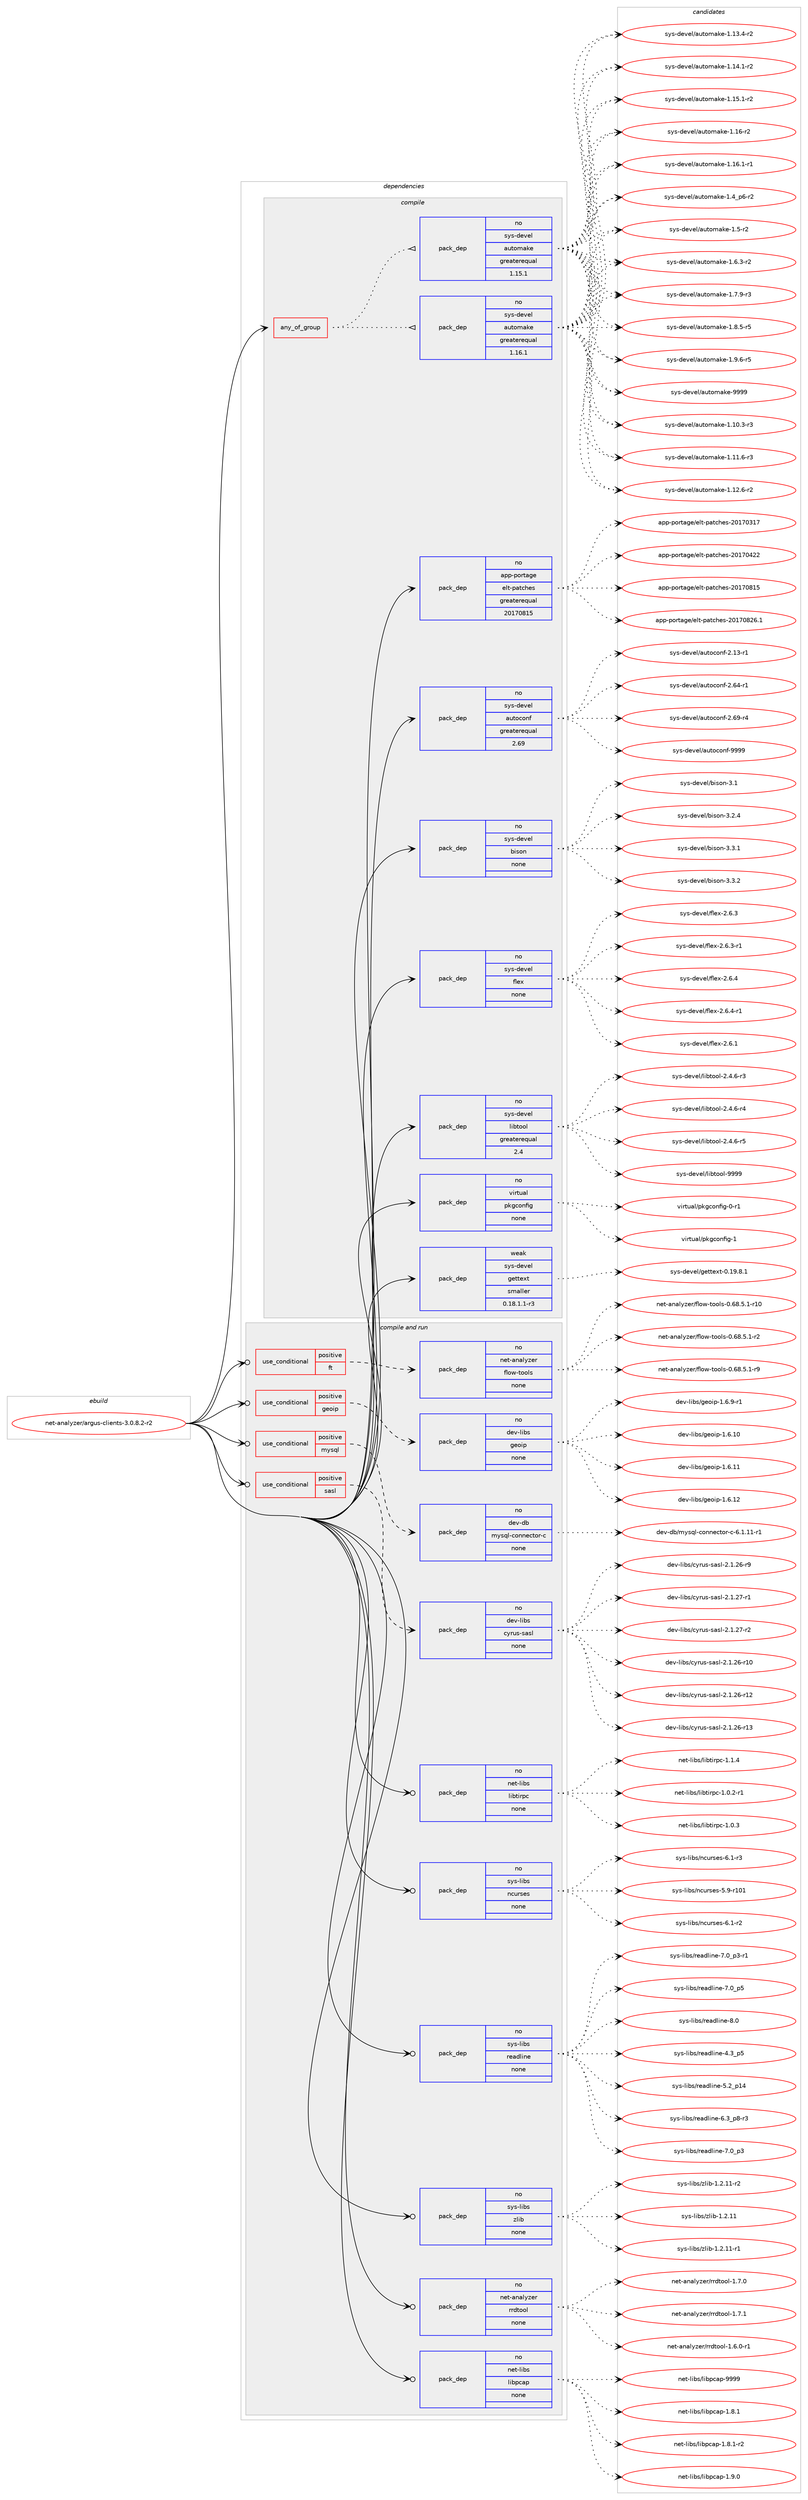 digraph prolog {

# *************
# Graph options
# *************

newrank=true;
concentrate=true;
compound=true;
graph [rankdir=LR,fontname=Helvetica,fontsize=10,ranksep=1.5];#, ranksep=2.5, nodesep=0.2];
edge  [arrowhead=vee];
node  [fontname=Helvetica,fontsize=10];

# **********
# The ebuild
# **********

subgraph cluster_leftcol {
color=gray;
rank=same;
label=<<i>ebuild</i>>;
id [label="net-analyzer/argus-clients-3.0.8.2-r2", color=red, width=4, href="../net-analyzer/argus-clients-3.0.8.2-r2.svg"];
}

# ****************
# The dependencies
# ****************

subgraph cluster_midcol {
color=gray;
label=<<i>dependencies</i>>;
subgraph cluster_compile {
fillcolor="#eeeeee";
style=filled;
label=<<i>compile</i>>;
subgraph any25727 {
dependency1641918 [label=<<TABLE BORDER="0" CELLBORDER="1" CELLSPACING="0" CELLPADDING="4"><TR><TD CELLPADDING="10">any_of_group</TD></TR></TABLE>>, shape=none, color=red];subgraph pack1173861 {
dependency1641919 [label=<<TABLE BORDER="0" CELLBORDER="1" CELLSPACING="0" CELLPADDING="4" WIDTH="220"><TR><TD ROWSPAN="6" CELLPADDING="30">pack_dep</TD></TR><TR><TD WIDTH="110">no</TD></TR><TR><TD>sys-devel</TD></TR><TR><TD>automake</TD></TR><TR><TD>greaterequal</TD></TR><TR><TD>1.16.1</TD></TR></TABLE>>, shape=none, color=blue];
}
dependency1641918:e -> dependency1641919:w [weight=20,style="dotted",arrowhead="oinv"];
subgraph pack1173862 {
dependency1641920 [label=<<TABLE BORDER="0" CELLBORDER="1" CELLSPACING="0" CELLPADDING="4" WIDTH="220"><TR><TD ROWSPAN="6" CELLPADDING="30">pack_dep</TD></TR><TR><TD WIDTH="110">no</TD></TR><TR><TD>sys-devel</TD></TR><TR><TD>automake</TD></TR><TR><TD>greaterequal</TD></TR><TR><TD>1.15.1</TD></TR></TABLE>>, shape=none, color=blue];
}
dependency1641918:e -> dependency1641920:w [weight=20,style="dotted",arrowhead="oinv"];
}
id:e -> dependency1641918:w [weight=20,style="solid",arrowhead="vee"];
subgraph pack1173863 {
dependency1641921 [label=<<TABLE BORDER="0" CELLBORDER="1" CELLSPACING="0" CELLPADDING="4" WIDTH="220"><TR><TD ROWSPAN="6" CELLPADDING="30">pack_dep</TD></TR><TR><TD WIDTH="110">no</TD></TR><TR><TD>app-portage</TD></TR><TR><TD>elt-patches</TD></TR><TR><TD>greaterequal</TD></TR><TR><TD>20170815</TD></TR></TABLE>>, shape=none, color=blue];
}
id:e -> dependency1641921:w [weight=20,style="solid",arrowhead="vee"];
subgraph pack1173864 {
dependency1641922 [label=<<TABLE BORDER="0" CELLBORDER="1" CELLSPACING="0" CELLPADDING="4" WIDTH="220"><TR><TD ROWSPAN="6" CELLPADDING="30">pack_dep</TD></TR><TR><TD WIDTH="110">no</TD></TR><TR><TD>sys-devel</TD></TR><TR><TD>autoconf</TD></TR><TR><TD>greaterequal</TD></TR><TR><TD>2.69</TD></TR></TABLE>>, shape=none, color=blue];
}
id:e -> dependency1641922:w [weight=20,style="solid",arrowhead="vee"];
subgraph pack1173865 {
dependency1641923 [label=<<TABLE BORDER="0" CELLBORDER="1" CELLSPACING="0" CELLPADDING="4" WIDTH="220"><TR><TD ROWSPAN="6" CELLPADDING="30">pack_dep</TD></TR><TR><TD WIDTH="110">no</TD></TR><TR><TD>sys-devel</TD></TR><TR><TD>bison</TD></TR><TR><TD>none</TD></TR><TR><TD></TD></TR></TABLE>>, shape=none, color=blue];
}
id:e -> dependency1641923:w [weight=20,style="solid",arrowhead="vee"];
subgraph pack1173866 {
dependency1641924 [label=<<TABLE BORDER="0" CELLBORDER="1" CELLSPACING="0" CELLPADDING="4" WIDTH="220"><TR><TD ROWSPAN="6" CELLPADDING="30">pack_dep</TD></TR><TR><TD WIDTH="110">no</TD></TR><TR><TD>sys-devel</TD></TR><TR><TD>flex</TD></TR><TR><TD>none</TD></TR><TR><TD></TD></TR></TABLE>>, shape=none, color=blue];
}
id:e -> dependency1641924:w [weight=20,style="solid",arrowhead="vee"];
subgraph pack1173867 {
dependency1641925 [label=<<TABLE BORDER="0" CELLBORDER="1" CELLSPACING="0" CELLPADDING="4" WIDTH="220"><TR><TD ROWSPAN="6" CELLPADDING="30">pack_dep</TD></TR><TR><TD WIDTH="110">no</TD></TR><TR><TD>sys-devel</TD></TR><TR><TD>libtool</TD></TR><TR><TD>greaterequal</TD></TR><TR><TD>2.4</TD></TR></TABLE>>, shape=none, color=blue];
}
id:e -> dependency1641925:w [weight=20,style="solid",arrowhead="vee"];
subgraph pack1173868 {
dependency1641926 [label=<<TABLE BORDER="0" CELLBORDER="1" CELLSPACING="0" CELLPADDING="4" WIDTH="220"><TR><TD ROWSPAN="6" CELLPADDING="30">pack_dep</TD></TR><TR><TD WIDTH="110">no</TD></TR><TR><TD>virtual</TD></TR><TR><TD>pkgconfig</TD></TR><TR><TD>none</TD></TR><TR><TD></TD></TR></TABLE>>, shape=none, color=blue];
}
id:e -> dependency1641926:w [weight=20,style="solid",arrowhead="vee"];
subgraph pack1173869 {
dependency1641927 [label=<<TABLE BORDER="0" CELLBORDER="1" CELLSPACING="0" CELLPADDING="4" WIDTH="220"><TR><TD ROWSPAN="6" CELLPADDING="30">pack_dep</TD></TR><TR><TD WIDTH="110">weak</TD></TR><TR><TD>sys-devel</TD></TR><TR><TD>gettext</TD></TR><TR><TD>smaller</TD></TR><TR><TD>0.18.1.1-r3</TD></TR></TABLE>>, shape=none, color=blue];
}
id:e -> dependency1641927:w [weight=20,style="solid",arrowhead="vee"];
}
subgraph cluster_compileandrun {
fillcolor="#eeeeee";
style=filled;
label=<<i>compile and run</i>>;
subgraph cond441556 {
dependency1641928 [label=<<TABLE BORDER="0" CELLBORDER="1" CELLSPACING="0" CELLPADDING="4"><TR><TD ROWSPAN="3" CELLPADDING="10">use_conditional</TD></TR><TR><TD>positive</TD></TR><TR><TD>ft</TD></TR></TABLE>>, shape=none, color=red];
subgraph pack1173870 {
dependency1641929 [label=<<TABLE BORDER="0" CELLBORDER="1" CELLSPACING="0" CELLPADDING="4" WIDTH="220"><TR><TD ROWSPAN="6" CELLPADDING="30">pack_dep</TD></TR><TR><TD WIDTH="110">no</TD></TR><TR><TD>net-analyzer</TD></TR><TR><TD>flow-tools</TD></TR><TR><TD>none</TD></TR><TR><TD></TD></TR></TABLE>>, shape=none, color=blue];
}
dependency1641928:e -> dependency1641929:w [weight=20,style="dashed",arrowhead="vee"];
}
id:e -> dependency1641928:w [weight=20,style="solid",arrowhead="odotvee"];
subgraph cond441557 {
dependency1641930 [label=<<TABLE BORDER="0" CELLBORDER="1" CELLSPACING="0" CELLPADDING="4"><TR><TD ROWSPAN="3" CELLPADDING="10">use_conditional</TD></TR><TR><TD>positive</TD></TR><TR><TD>geoip</TD></TR></TABLE>>, shape=none, color=red];
subgraph pack1173871 {
dependency1641931 [label=<<TABLE BORDER="0" CELLBORDER="1" CELLSPACING="0" CELLPADDING="4" WIDTH="220"><TR><TD ROWSPAN="6" CELLPADDING="30">pack_dep</TD></TR><TR><TD WIDTH="110">no</TD></TR><TR><TD>dev-libs</TD></TR><TR><TD>geoip</TD></TR><TR><TD>none</TD></TR><TR><TD></TD></TR></TABLE>>, shape=none, color=blue];
}
dependency1641930:e -> dependency1641931:w [weight=20,style="dashed",arrowhead="vee"];
}
id:e -> dependency1641930:w [weight=20,style="solid",arrowhead="odotvee"];
subgraph cond441558 {
dependency1641932 [label=<<TABLE BORDER="0" CELLBORDER="1" CELLSPACING="0" CELLPADDING="4"><TR><TD ROWSPAN="3" CELLPADDING="10">use_conditional</TD></TR><TR><TD>positive</TD></TR><TR><TD>mysql</TD></TR></TABLE>>, shape=none, color=red];
subgraph pack1173872 {
dependency1641933 [label=<<TABLE BORDER="0" CELLBORDER="1" CELLSPACING="0" CELLPADDING="4" WIDTH="220"><TR><TD ROWSPAN="6" CELLPADDING="30">pack_dep</TD></TR><TR><TD WIDTH="110">no</TD></TR><TR><TD>dev-db</TD></TR><TR><TD>mysql-connector-c</TD></TR><TR><TD>none</TD></TR><TR><TD></TD></TR></TABLE>>, shape=none, color=blue];
}
dependency1641932:e -> dependency1641933:w [weight=20,style="dashed",arrowhead="vee"];
}
id:e -> dependency1641932:w [weight=20,style="solid",arrowhead="odotvee"];
subgraph cond441559 {
dependency1641934 [label=<<TABLE BORDER="0" CELLBORDER="1" CELLSPACING="0" CELLPADDING="4"><TR><TD ROWSPAN="3" CELLPADDING="10">use_conditional</TD></TR><TR><TD>positive</TD></TR><TR><TD>sasl</TD></TR></TABLE>>, shape=none, color=red];
subgraph pack1173873 {
dependency1641935 [label=<<TABLE BORDER="0" CELLBORDER="1" CELLSPACING="0" CELLPADDING="4" WIDTH="220"><TR><TD ROWSPAN="6" CELLPADDING="30">pack_dep</TD></TR><TR><TD WIDTH="110">no</TD></TR><TR><TD>dev-libs</TD></TR><TR><TD>cyrus-sasl</TD></TR><TR><TD>none</TD></TR><TR><TD></TD></TR></TABLE>>, shape=none, color=blue];
}
dependency1641934:e -> dependency1641935:w [weight=20,style="dashed",arrowhead="vee"];
}
id:e -> dependency1641934:w [weight=20,style="solid",arrowhead="odotvee"];
subgraph pack1173874 {
dependency1641936 [label=<<TABLE BORDER="0" CELLBORDER="1" CELLSPACING="0" CELLPADDING="4" WIDTH="220"><TR><TD ROWSPAN="6" CELLPADDING="30">pack_dep</TD></TR><TR><TD WIDTH="110">no</TD></TR><TR><TD>net-analyzer</TD></TR><TR><TD>rrdtool</TD></TR><TR><TD>none</TD></TR><TR><TD></TD></TR></TABLE>>, shape=none, color=blue];
}
id:e -> dependency1641936:w [weight=20,style="solid",arrowhead="odotvee"];
subgraph pack1173875 {
dependency1641937 [label=<<TABLE BORDER="0" CELLBORDER="1" CELLSPACING="0" CELLPADDING="4" WIDTH="220"><TR><TD ROWSPAN="6" CELLPADDING="30">pack_dep</TD></TR><TR><TD WIDTH="110">no</TD></TR><TR><TD>net-libs</TD></TR><TR><TD>libpcap</TD></TR><TR><TD>none</TD></TR><TR><TD></TD></TR></TABLE>>, shape=none, color=blue];
}
id:e -> dependency1641937:w [weight=20,style="solid",arrowhead="odotvee"];
subgraph pack1173876 {
dependency1641938 [label=<<TABLE BORDER="0" CELLBORDER="1" CELLSPACING="0" CELLPADDING="4" WIDTH="220"><TR><TD ROWSPAN="6" CELLPADDING="30">pack_dep</TD></TR><TR><TD WIDTH="110">no</TD></TR><TR><TD>net-libs</TD></TR><TR><TD>libtirpc</TD></TR><TR><TD>none</TD></TR><TR><TD></TD></TR></TABLE>>, shape=none, color=blue];
}
id:e -> dependency1641938:w [weight=20,style="solid",arrowhead="odotvee"];
subgraph pack1173877 {
dependency1641939 [label=<<TABLE BORDER="0" CELLBORDER="1" CELLSPACING="0" CELLPADDING="4" WIDTH="220"><TR><TD ROWSPAN="6" CELLPADDING="30">pack_dep</TD></TR><TR><TD WIDTH="110">no</TD></TR><TR><TD>sys-libs</TD></TR><TR><TD>ncurses</TD></TR><TR><TD>none</TD></TR><TR><TD></TD></TR></TABLE>>, shape=none, color=blue];
}
id:e -> dependency1641939:w [weight=20,style="solid",arrowhead="odotvee"];
subgraph pack1173878 {
dependency1641940 [label=<<TABLE BORDER="0" CELLBORDER="1" CELLSPACING="0" CELLPADDING="4" WIDTH="220"><TR><TD ROWSPAN="6" CELLPADDING="30">pack_dep</TD></TR><TR><TD WIDTH="110">no</TD></TR><TR><TD>sys-libs</TD></TR><TR><TD>readline</TD></TR><TR><TD>none</TD></TR><TR><TD></TD></TR></TABLE>>, shape=none, color=blue];
}
id:e -> dependency1641940:w [weight=20,style="solid",arrowhead="odotvee"];
subgraph pack1173879 {
dependency1641941 [label=<<TABLE BORDER="0" CELLBORDER="1" CELLSPACING="0" CELLPADDING="4" WIDTH="220"><TR><TD ROWSPAN="6" CELLPADDING="30">pack_dep</TD></TR><TR><TD WIDTH="110">no</TD></TR><TR><TD>sys-libs</TD></TR><TR><TD>zlib</TD></TR><TR><TD>none</TD></TR><TR><TD></TD></TR></TABLE>>, shape=none, color=blue];
}
id:e -> dependency1641941:w [weight=20,style="solid",arrowhead="odotvee"];
}
subgraph cluster_run {
fillcolor="#eeeeee";
style=filled;
label=<<i>run</i>>;
}
}

# **************
# The candidates
# **************

subgraph cluster_choices {
rank=same;
color=gray;
label=<<i>candidates</i>>;

subgraph choice1173861 {
color=black;
nodesep=1;
choice11512111545100101118101108479711711611110997107101454946494846514511451 [label="sys-devel/automake-1.10.3-r3", color=red, width=4,href="../sys-devel/automake-1.10.3-r3.svg"];
choice11512111545100101118101108479711711611110997107101454946494946544511451 [label="sys-devel/automake-1.11.6-r3", color=red, width=4,href="../sys-devel/automake-1.11.6-r3.svg"];
choice11512111545100101118101108479711711611110997107101454946495046544511450 [label="sys-devel/automake-1.12.6-r2", color=red, width=4,href="../sys-devel/automake-1.12.6-r2.svg"];
choice11512111545100101118101108479711711611110997107101454946495146524511450 [label="sys-devel/automake-1.13.4-r2", color=red, width=4,href="../sys-devel/automake-1.13.4-r2.svg"];
choice11512111545100101118101108479711711611110997107101454946495246494511450 [label="sys-devel/automake-1.14.1-r2", color=red, width=4,href="../sys-devel/automake-1.14.1-r2.svg"];
choice11512111545100101118101108479711711611110997107101454946495346494511450 [label="sys-devel/automake-1.15.1-r2", color=red, width=4,href="../sys-devel/automake-1.15.1-r2.svg"];
choice1151211154510010111810110847971171161111099710710145494649544511450 [label="sys-devel/automake-1.16-r2", color=red, width=4,href="../sys-devel/automake-1.16-r2.svg"];
choice11512111545100101118101108479711711611110997107101454946495446494511449 [label="sys-devel/automake-1.16.1-r1", color=red, width=4,href="../sys-devel/automake-1.16.1-r1.svg"];
choice115121115451001011181011084797117116111109971071014549465295112544511450 [label="sys-devel/automake-1.4_p6-r2", color=red, width=4,href="../sys-devel/automake-1.4_p6-r2.svg"];
choice11512111545100101118101108479711711611110997107101454946534511450 [label="sys-devel/automake-1.5-r2", color=red, width=4,href="../sys-devel/automake-1.5-r2.svg"];
choice115121115451001011181011084797117116111109971071014549465446514511450 [label="sys-devel/automake-1.6.3-r2", color=red, width=4,href="../sys-devel/automake-1.6.3-r2.svg"];
choice115121115451001011181011084797117116111109971071014549465546574511451 [label="sys-devel/automake-1.7.9-r3", color=red, width=4,href="../sys-devel/automake-1.7.9-r3.svg"];
choice115121115451001011181011084797117116111109971071014549465646534511453 [label="sys-devel/automake-1.8.5-r5", color=red, width=4,href="../sys-devel/automake-1.8.5-r5.svg"];
choice115121115451001011181011084797117116111109971071014549465746544511453 [label="sys-devel/automake-1.9.6-r5", color=red, width=4,href="../sys-devel/automake-1.9.6-r5.svg"];
choice115121115451001011181011084797117116111109971071014557575757 [label="sys-devel/automake-9999", color=red, width=4,href="../sys-devel/automake-9999.svg"];
dependency1641919:e -> choice11512111545100101118101108479711711611110997107101454946494846514511451:w [style=dotted,weight="100"];
dependency1641919:e -> choice11512111545100101118101108479711711611110997107101454946494946544511451:w [style=dotted,weight="100"];
dependency1641919:e -> choice11512111545100101118101108479711711611110997107101454946495046544511450:w [style=dotted,weight="100"];
dependency1641919:e -> choice11512111545100101118101108479711711611110997107101454946495146524511450:w [style=dotted,weight="100"];
dependency1641919:e -> choice11512111545100101118101108479711711611110997107101454946495246494511450:w [style=dotted,weight="100"];
dependency1641919:e -> choice11512111545100101118101108479711711611110997107101454946495346494511450:w [style=dotted,weight="100"];
dependency1641919:e -> choice1151211154510010111810110847971171161111099710710145494649544511450:w [style=dotted,weight="100"];
dependency1641919:e -> choice11512111545100101118101108479711711611110997107101454946495446494511449:w [style=dotted,weight="100"];
dependency1641919:e -> choice115121115451001011181011084797117116111109971071014549465295112544511450:w [style=dotted,weight="100"];
dependency1641919:e -> choice11512111545100101118101108479711711611110997107101454946534511450:w [style=dotted,weight="100"];
dependency1641919:e -> choice115121115451001011181011084797117116111109971071014549465446514511450:w [style=dotted,weight="100"];
dependency1641919:e -> choice115121115451001011181011084797117116111109971071014549465546574511451:w [style=dotted,weight="100"];
dependency1641919:e -> choice115121115451001011181011084797117116111109971071014549465646534511453:w [style=dotted,weight="100"];
dependency1641919:e -> choice115121115451001011181011084797117116111109971071014549465746544511453:w [style=dotted,weight="100"];
dependency1641919:e -> choice115121115451001011181011084797117116111109971071014557575757:w [style=dotted,weight="100"];
}
subgraph choice1173862 {
color=black;
nodesep=1;
choice11512111545100101118101108479711711611110997107101454946494846514511451 [label="sys-devel/automake-1.10.3-r3", color=red, width=4,href="../sys-devel/automake-1.10.3-r3.svg"];
choice11512111545100101118101108479711711611110997107101454946494946544511451 [label="sys-devel/automake-1.11.6-r3", color=red, width=4,href="../sys-devel/automake-1.11.6-r3.svg"];
choice11512111545100101118101108479711711611110997107101454946495046544511450 [label="sys-devel/automake-1.12.6-r2", color=red, width=4,href="../sys-devel/automake-1.12.6-r2.svg"];
choice11512111545100101118101108479711711611110997107101454946495146524511450 [label="sys-devel/automake-1.13.4-r2", color=red, width=4,href="../sys-devel/automake-1.13.4-r2.svg"];
choice11512111545100101118101108479711711611110997107101454946495246494511450 [label="sys-devel/automake-1.14.1-r2", color=red, width=4,href="../sys-devel/automake-1.14.1-r2.svg"];
choice11512111545100101118101108479711711611110997107101454946495346494511450 [label="sys-devel/automake-1.15.1-r2", color=red, width=4,href="../sys-devel/automake-1.15.1-r2.svg"];
choice1151211154510010111810110847971171161111099710710145494649544511450 [label="sys-devel/automake-1.16-r2", color=red, width=4,href="../sys-devel/automake-1.16-r2.svg"];
choice11512111545100101118101108479711711611110997107101454946495446494511449 [label="sys-devel/automake-1.16.1-r1", color=red, width=4,href="../sys-devel/automake-1.16.1-r1.svg"];
choice115121115451001011181011084797117116111109971071014549465295112544511450 [label="sys-devel/automake-1.4_p6-r2", color=red, width=4,href="../sys-devel/automake-1.4_p6-r2.svg"];
choice11512111545100101118101108479711711611110997107101454946534511450 [label="sys-devel/automake-1.5-r2", color=red, width=4,href="../sys-devel/automake-1.5-r2.svg"];
choice115121115451001011181011084797117116111109971071014549465446514511450 [label="sys-devel/automake-1.6.3-r2", color=red, width=4,href="../sys-devel/automake-1.6.3-r2.svg"];
choice115121115451001011181011084797117116111109971071014549465546574511451 [label="sys-devel/automake-1.7.9-r3", color=red, width=4,href="../sys-devel/automake-1.7.9-r3.svg"];
choice115121115451001011181011084797117116111109971071014549465646534511453 [label="sys-devel/automake-1.8.5-r5", color=red, width=4,href="../sys-devel/automake-1.8.5-r5.svg"];
choice115121115451001011181011084797117116111109971071014549465746544511453 [label="sys-devel/automake-1.9.6-r5", color=red, width=4,href="../sys-devel/automake-1.9.6-r5.svg"];
choice115121115451001011181011084797117116111109971071014557575757 [label="sys-devel/automake-9999", color=red, width=4,href="../sys-devel/automake-9999.svg"];
dependency1641920:e -> choice11512111545100101118101108479711711611110997107101454946494846514511451:w [style=dotted,weight="100"];
dependency1641920:e -> choice11512111545100101118101108479711711611110997107101454946494946544511451:w [style=dotted,weight="100"];
dependency1641920:e -> choice11512111545100101118101108479711711611110997107101454946495046544511450:w [style=dotted,weight="100"];
dependency1641920:e -> choice11512111545100101118101108479711711611110997107101454946495146524511450:w [style=dotted,weight="100"];
dependency1641920:e -> choice11512111545100101118101108479711711611110997107101454946495246494511450:w [style=dotted,weight="100"];
dependency1641920:e -> choice11512111545100101118101108479711711611110997107101454946495346494511450:w [style=dotted,weight="100"];
dependency1641920:e -> choice1151211154510010111810110847971171161111099710710145494649544511450:w [style=dotted,weight="100"];
dependency1641920:e -> choice11512111545100101118101108479711711611110997107101454946495446494511449:w [style=dotted,weight="100"];
dependency1641920:e -> choice115121115451001011181011084797117116111109971071014549465295112544511450:w [style=dotted,weight="100"];
dependency1641920:e -> choice11512111545100101118101108479711711611110997107101454946534511450:w [style=dotted,weight="100"];
dependency1641920:e -> choice115121115451001011181011084797117116111109971071014549465446514511450:w [style=dotted,weight="100"];
dependency1641920:e -> choice115121115451001011181011084797117116111109971071014549465546574511451:w [style=dotted,weight="100"];
dependency1641920:e -> choice115121115451001011181011084797117116111109971071014549465646534511453:w [style=dotted,weight="100"];
dependency1641920:e -> choice115121115451001011181011084797117116111109971071014549465746544511453:w [style=dotted,weight="100"];
dependency1641920:e -> choice115121115451001011181011084797117116111109971071014557575757:w [style=dotted,weight="100"];
}
subgraph choice1173863 {
color=black;
nodesep=1;
choice97112112451121111141169710310147101108116451129711699104101115455048495548514955 [label="app-portage/elt-patches-20170317", color=red, width=4,href="../app-portage/elt-patches-20170317.svg"];
choice97112112451121111141169710310147101108116451129711699104101115455048495548525050 [label="app-portage/elt-patches-20170422", color=red, width=4,href="../app-portage/elt-patches-20170422.svg"];
choice97112112451121111141169710310147101108116451129711699104101115455048495548564953 [label="app-portage/elt-patches-20170815", color=red, width=4,href="../app-portage/elt-patches-20170815.svg"];
choice971121124511211111411697103101471011081164511297116991041011154550484955485650544649 [label="app-portage/elt-patches-20170826.1", color=red, width=4,href="../app-portage/elt-patches-20170826.1.svg"];
dependency1641921:e -> choice97112112451121111141169710310147101108116451129711699104101115455048495548514955:w [style=dotted,weight="100"];
dependency1641921:e -> choice97112112451121111141169710310147101108116451129711699104101115455048495548525050:w [style=dotted,weight="100"];
dependency1641921:e -> choice97112112451121111141169710310147101108116451129711699104101115455048495548564953:w [style=dotted,weight="100"];
dependency1641921:e -> choice971121124511211111411697103101471011081164511297116991041011154550484955485650544649:w [style=dotted,weight="100"];
}
subgraph choice1173864 {
color=black;
nodesep=1;
choice1151211154510010111810110847971171161119911111010245504649514511449 [label="sys-devel/autoconf-2.13-r1", color=red, width=4,href="../sys-devel/autoconf-2.13-r1.svg"];
choice1151211154510010111810110847971171161119911111010245504654524511449 [label="sys-devel/autoconf-2.64-r1", color=red, width=4,href="../sys-devel/autoconf-2.64-r1.svg"];
choice1151211154510010111810110847971171161119911111010245504654574511452 [label="sys-devel/autoconf-2.69-r4", color=red, width=4,href="../sys-devel/autoconf-2.69-r4.svg"];
choice115121115451001011181011084797117116111991111101024557575757 [label="sys-devel/autoconf-9999", color=red, width=4,href="../sys-devel/autoconf-9999.svg"];
dependency1641922:e -> choice1151211154510010111810110847971171161119911111010245504649514511449:w [style=dotted,weight="100"];
dependency1641922:e -> choice1151211154510010111810110847971171161119911111010245504654524511449:w [style=dotted,weight="100"];
dependency1641922:e -> choice1151211154510010111810110847971171161119911111010245504654574511452:w [style=dotted,weight="100"];
dependency1641922:e -> choice115121115451001011181011084797117116111991111101024557575757:w [style=dotted,weight="100"];
}
subgraph choice1173865 {
color=black;
nodesep=1;
choice11512111545100101118101108479810511511111045514649 [label="sys-devel/bison-3.1", color=red, width=4,href="../sys-devel/bison-3.1.svg"];
choice115121115451001011181011084798105115111110455146504652 [label="sys-devel/bison-3.2.4", color=red, width=4,href="../sys-devel/bison-3.2.4.svg"];
choice115121115451001011181011084798105115111110455146514649 [label="sys-devel/bison-3.3.1", color=red, width=4,href="../sys-devel/bison-3.3.1.svg"];
choice115121115451001011181011084798105115111110455146514650 [label="sys-devel/bison-3.3.2", color=red, width=4,href="../sys-devel/bison-3.3.2.svg"];
dependency1641923:e -> choice11512111545100101118101108479810511511111045514649:w [style=dotted,weight="100"];
dependency1641923:e -> choice115121115451001011181011084798105115111110455146504652:w [style=dotted,weight="100"];
dependency1641923:e -> choice115121115451001011181011084798105115111110455146514649:w [style=dotted,weight="100"];
dependency1641923:e -> choice115121115451001011181011084798105115111110455146514650:w [style=dotted,weight="100"];
}
subgraph choice1173866 {
color=black;
nodesep=1;
choice1151211154510010111810110847102108101120455046544649 [label="sys-devel/flex-2.6.1", color=red, width=4,href="../sys-devel/flex-2.6.1.svg"];
choice1151211154510010111810110847102108101120455046544651 [label="sys-devel/flex-2.6.3", color=red, width=4,href="../sys-devel/flex-2.6.3.svg"];
choice11512111545100101118101108471021081011204550465446514511449 [label="sys-devel/flex-2.6.3-r1", color=red, width=4,href="../sys-devel/flex-2.6.3-r1.svg"];
choice1151211154510010111810110847102108101120455046544652 [label="sys-devel/flex-2.6.4", color=red, width=4,href="../sys-devel/flex-2.6.4.svg"];
choice11512111545100101118101108471021081011204550465446524511449 [label="sys-devel/flex-2.6.4-r1", color=red, width=4,href="../sys-devel/flex-2.6.4-r1.svg"];
dependency1641924:e -> choice1151211154510010111810110847102108101120455046544649:w [style=dotted,weight="100"];
dependency1641924:e -> choice1151211154510010111810110847102108101120455046544651:w [style=dotted,weight="100"];
dependency1641924:e -> choice11512111545100101118101108471021081011204550465446514511449:w [style=dotted,weight="100"];
dependency1641924:e -> choice1151211154510010111810110847102108101120455046544652:w [style=dotted,weight="100"];
dependency1641924:e -> choice11512111545100101118101108471021081011204550465446524511449:w [style=dotted,weight="100"];
}
subgraph choice1173867 {
color=black;
nodesep=1;
choice1151211154510010111810110847108105981161111111084550465246544511451 [label="sys-devel/libtool-2.4.6-r3", color=red, width=4,href="../sys-devel/libtool-2.4.6-r3.svg"];
choice1151211154510010111810110847108105981161111111084550465246544511452 [label="sys-devel/libtool-2.4.6-r4", color=red, width=4,href="../sys-devel/libtool-2.4.6-r4.svg"];
choice1151211154510010111810110847108105981161111111084550465246544511453 [label="sys-devel/libtool-2.4.6-r5", color=red, width=4,href="../sys-devel/libtool-2.4.6-r5.svg"];
choice1151211154510010111810110847108105981161111111084557575757 [label="sys-devel/libtool-9999", color=red, width=4,href="../sys-devel/libtool-9999.svg"];
dependency1641925:e -> choice1151211154510010111810110847108105981161111111084550465246544511451:w [style=dotted,weight="100"];
dependency1641925:e -> choice1151211154510010111810110847108105981161111111084550465246544511452:w [style=dotted,weight="100"];
dependency1641925:e -> choice1151211154510010111810110847108105981161111111084550465246544511453:w [style=dotted,weight="100"];
dependency1641925:e -> choice1151211154510010111810110847108105981161111111084557575757:w [style=dotted,weight="100"];
}
subgraph choice1173868 {
color=black;
nodesep=1;
choice11810511411611797108471121071039911111010210510345484511449 [label="virtual/pkgconfig-0-r1", color=red, width=4,href="../virtual/pkgconfig-0-r1.svg"];
choice1181051141161179710847112107103991111101021051034549 [label="virtual/pkgconfig-1", color=red, width=4,href="../virtual/pkgconfig-1.svg"];
dependency1641926:e -> choice11810511411611797108471121071039911111010210510345484511449:w [style=dotted,weight="100"];
dependency1641926:e -> choice1181051141161179710847112107103991111101021051034549:w [style=dotted,weight="100"];
}
subgraph choice1173869 {
color=black;
nodesep=1;
choice1151211154510010111810110847103101116116101120116454846495746564649 [label="sys-devel/gettext-0.19.8.1", color=red, width=4,href="../sys-devel/gettext-0.19.8.1.svg"];
dependency1641927:e -> choice1151211154510010111810110847103101116116101120116454846495746564649:w [style=dotted,weight="100"];
}
subgraph choice1173870 {
color=black;
nodesep=1;
choice1101011164597110971081211221011144710210811111945116111111108115454846545646534649451144948 [label="net-analyzer/flow-tools-0.68.5.1-r10", color=red, width=4,href="../net-analyzer/flow-tools-0.68.5.1-r10.svg"];
choice11010111645971109710812112210111447102108111119451161111111081154548465456465346494511450 [label="net-analyzer/flow-tools-0.68.5.1-r2", color=red, width=4,href="../net-analyzer/flow-tools-0.68.5.1-r2.svg"];
choice11010111645971109710812112210111447102108111119451161111111081154548465456465346494511457 [label="net-analyzer/flow-tools-0.68.5.1-r9", color=red, width=4,href="../net-analyzer/flow-tools-0.68.5.1-r9.svg"];
dependency1641929:e -> choice1101011164597110971081211221011144710210811111945116111111108115454846545646534649451144948:w [style=dotted,weight="100"];
dependency1641929:e -> choice11010111645971109710812112210111447102108111119451161111111081154548465456465346494511450:w [style=dotted,weight="100"];
dependency1641929:e -> choice11010111645971109710812112210111447102108111119451161111111081154548465456465346494511457:w [style=dotted,weight="100"];
}
subgraph choice1173871 {
color=black;
nodesep=1;
choice10010111845108105981154710310111110511245494654464948 [label="dev-libs/geoip-1.6.10", color=red, width=4,href="../dev-libs/geoip-1.6.10.svg"];
choice10010111845108105981154710310111110511245494654464949 [label="dev-libs/geoip-1.6.11", color=red, width=4,href="../dev-libs/geoip-1.6.11.svg"];
choice10010111845108105981154710310111110511245494654464950 [label="dev-libs/geoip-1.6.12", color=red, width=4,href="../dev-libs/geoip-1.6.12.svg"];
choice1001011184510810598115471031011111051124549465446574511449 [label="dev-libs/geoip-1.6.9-r1", color=red, width=4,href="../dev-libs/geoip-1.6.9-r1.svg"];
dependency1641931:e -> choice10010111845108105981154710310111110511245494654464948:w [style=dotted,weight="100"];
dependency1641931:e -> choice10010111845108105981154710310111110511245494654464949:w [style=dotted,weight="100"];
dependency1641931:e -> choice10010111845108105981154710310111110511245494654464950:w [style=dotted,weight="100"];
dependency1641931:e -> choice1001011184510810598115471031011111051124549465446574511449:w [style=dotted,weight="100"];
}
subgraph choice1173872 {
color=black;
nodesep=1;
choice1001011184510098471091211151131084599111110110101991161111144599455446494649494511449 [label="dev-db/mysql-connector-c-6.1.11-r1", color=red, width=4,href="../dev-db/mysql-connector-c-6.1.11-r1.svg"];
dependency1641933:e -> choice1001011184510098471091211151131084599111110110101991161111144599455446494649494511449:w [style=dotted,weight="100"];
}
subgraph choice1173873 {
color=black;
nodesep=1;
choice10010111845108105981154799121114117115451159711510845504649465054451144948 [label="dev-libs/cyrus-sasl-2.1.26-r10", color=red, width=4,href="../dev-libs/cyrus-sasl-2.1.26-r10.svg"];
choice10010111845108105981154799121114117115451159711510845504649465054451144950 [label="dev-libs/cyrus-sasl-2.1.26-r12", color=red, width=4,href="../dev-libs/cyrus-sasl-2.1.26-r12.svg"];
choice10010111845108105981154799121114117115451159711510845504649465054451144951 [label="dev-libs/cyrus-sasl-2.1.26-r13", color=red, width=4,href="../dev-libs/cyrus-sasl-2.1.26-r13.svg"];
choice100101118451081059811547991211141171154511597115108455046494650544511457 [label="dev-libs/cyrus-sasl-2.1.26-r9", color=red, width=4,href="../dev-libs/cyrus-sasl-2.1.26-r9.svg"];
choice100101118451081059811547991211141171154511597115108455046494650554511449 [label="dev-libs/cyrus-sasl-2.1.27-r1", color=red, width=4,href="../dev-libs/cyrus-sasl-2.1.27-r1.svg"];
choice100101118451081059811547991211141171154511597115108455046494650554511450 [label="dev-libs/cyrus-sasl-2.1.27-r2", color=red, width=4,href="../dev-libs/cyrus-sasl-2.1.27-r2.svg"];
dependency1641935:e -> choice10010111845108105981154799121114117115451159711510845504649465054451144948:w [style=dotted,weight="100"];
dependency1641935:e -> choice10010111845108105981154799121114117115451159711510845504649465054451144950:w [style=dotted,weight="100"];
dependency1641935:e -> choice10010111845108105981154799121114117115451159711510845504649465054451144951:w [style=dotted,weight="100"];
dependency1641935:e -> choice100101118451081059811547991211141171154511597115108455046494650544511457:w [style=dotted,weight="100"];
dependency1641935:e -> choice100101118451081059811547991211141171154511597115108455046494650554511449:w [style=dotted,weight="100"];
dependency1641935:e -> choice100101118451081059811547991211141171154511597115108455046494650554511450:w [style=dotted,weight="100"];
}
subgraph choice1173874 {
color=black;
nodesep=1;
choice110101116459711097108121122101114471141141001161111111084549465446484511449 [label="net-analyzer/rrdtool-1.6.0-r1", color=red, width=4,href="../net-analyzer/rrdtool-1.6.0-r1.svg"];
choice11010111645971109710812112210111447114114100116111111108454946554648 [label="net-analyzer/rrdtool-1.7.0", color=red, width=4,href="../net-analyzer/rrdtool-1.7.0.svg"];
choice11010111645971109710812112210111447114114100116111111108454946554649 [label="net-analyzer/rrdtool-1.7.1", color=red, width=4,href="../net-analyzer/rrdtool-1.7.1.svg"];
dependency1641936:e -> choice110101116459711097108121122101114471141141001161111111084549465446484511449:w [style=dotted,weight="100"];
dependency1641936:e -> choice11010111645971109710812112210111447114114100116111111108454946554648:w [style=dotted,weight="100"];
dependency1641936:e -> choice11010111645971109710812112210111447114114100116111111108454946554649:w [style=dotted,weight="100"];
}
subgraph choice1173875 {
color=black;
nodesep=1;
choice110101116451081059811547108105981129997112454946564649 [label="net-libs/libpcap-1.8.1", color=red, width=4,href="../net-libs/libpcap-1.8.1.svg"];
choice1101011164510810598115471081059811299971124549465646494511450 [label="net-libs/libpcap-1.8.1-r2", color=red, width=4,href="../net-libs/libpcap-1.8.1-r2.svg"];
choice110101116451081059811547108105981129997112454946574648 [label="net-libs/libpcap-1.9.0", color=red, width=4,href="../net-libs/libpcap-1.9.0.svg"];
choice1101011164510810598115471081059811299971124557575757 [label="net-libs/libpcap-9999", color=red, width=4,href="../net-libs/libpcap-9999.svg"];
dependency1641937:e -> choice110101116451081059811547108105981129997112454946564649:w [style=dotted,weight="100"];
dependency1641937:e -> choice1101011164510810598115471081059811299971124549465646494511450:w [style=dotted,weight="100"];
dependency1641937:e -> choice110101116451081059811547108105981129997112454946574648:w [style=dotted,weight="100"];
dependency1641937:e -> choice1101011164510810598115471081059811299971124557575757:w [style=dotted,weight="100"];
}
subgraph choice1173876 {
color=black;
nodesep=1;
choice11010111645108105981154710810598116105114112994549464846504511449 [label="net-libs/libtirpc-1.0.2-r1", color=red, width=4,href="../net-libs/libtirpc-1.0.2-r1.svg"];
choice1101011164510810598115471081059811610511411299454946484651 [label="net-libs/libtirpc-1.0.3", color=red, width=4,href="../net-libs/libtirpc-1.0.3.svg"];
choice1101011164510810598115471081059811610511411299454946494652 [label="net-libs/libtirpc-1.1.4", color=red, width=4,href="../net-libs/libtirpc-1.1.4.svg"];
dependency1641938:e -> choice11010111645108105981154710810598116105114112994549464846504511449:w [style=dotted,weight="100"];
dependency1641938:e -> choice1101011164510810598115471081059811610511411299454946484651:w [style=dotted,weight="100"];
dependency1641938:e -> choice1101011164510810598115471081059811610511411299454946494652:w [style=dotted,weight="100"];
}
subgraph choice1173877 {
color=black;
nodesep=1;
choice115121115451081059811547110991171141151011154553465745114494849 [label="sys-libs/ncurses-5.9-r101", color=red, width=4,href="../sys-libs/ncurses-5.9-r101.svg"];
choice11512111545108105981154711099117114115101115455446494511450 [label="sys-libs/ncurses-6.1-r2", color=red, width=4,href="../sys-libs/ncurses-6.1-r2.svg"];
choice11512111545108105981154711099117114115101115455446494511451 [label="sys-libs/ncurses-6.1-r3", color=red, width=4,href="../sys-libs/ncurses-6.1-r3.svg"];
dependency1641939:e -> choice115121115451081059811547110991171141151011154553465745114494849:w [style=dotted,weight="100"];
dependency1641939:e -> choice11512111545108105981154711099117114115101115455446494511450:w [style=dotted,weight="100"];
dependency1641939:e -> choice11512111545108105981154711099117114115101115455446494511451:w [style=dotted,weight="100"];
}
subgraph choice1173878 {
color=black;
nodesep=1;
choice11512111545108105981154711410197100108105110101455246519511253 [label="sys-libs/readline-4.3_p5", color=red, width=4,href="../sys-libs/readline-4.3_p5.svg"];
choice1151211154510810598115471141019710010810511010145534650951124952 [label="sys-libs/readline-5.2_p14", color=red, width=4,href="../sys-libs/readline-5.2_p14.svg"];
choice115121115451081059811547114101971001081051101014554465195112564511451 [label="sys-libs/readline-6.3_p8-r3", color=red, width=4,href="../sys-libs/readline-6.3_p8-r3.svg"];
choice11512111545108105981154711410197100108105110101455546489511251 [label="sys-libs/readline-7.0_p3", color=red, width=4,href="../sys-libs/readline-7.0_p3.svg"];
choice115121115451081059811547114101971001081051101014555464895112514511449 [label="sys-libs/readline-7.0_p3-r1", color=red, width=4,href="../sys-libs/readline-7.0_p3-r1.svg"];
choice11512111545108105981154711410197100108105110101455546489511253 [label="sys-libs/readline-7.0_p5", color=red, width=4,href="../sys-libs/readline-7.0_p5.svg"];
choice1151211154510810598115471141019710010810511010145564648 [label="sys-libs/readline-8.0", color=red, width=4,href="../sys-libs/readline-8.0.svg"];
dependency1641940:e -> choice11512111545108105981154711410197100108105110101455246519511253:w [style=dotted,weight="100"];
dependency1641940:e -> choice1151211154510810598115471141019710010810511010145534650951124952:w [style=dotted,weight="100"];
dependency1641940:e -> choice115121115451081059811547114101971001081051101014554465195112564511451:w [style=dotted,weight="100"];
dependency1641940:e -> choice11512111545108105981154711410197100108105110101455546489511251:w [style=dotted,weight="100"];
dependency1641940:e -> choice115121115451081059811547114101971001081051101014555464895112514511449:w [style=dotted,weight="100"];
dependency1641940:e -> choice11512111545108105981154711410197100108105110101455546489511253:w [style=dotted,weight="100"];
dependency1641940:e -> choice1151211154510810598115471141019710010810511010145564648:w [style=dotted,weight="100"];
}
subgraph choice1173879 {
color=black;
nodesep=1;
choice1151211154510810598115471221081059845494650464949 [label="sys-libs/zlib-1.2.11", color=red, width=4,href="../sys-libs/zlib-1.2.11.svg"];
choice11512111545108105981154712210810598454946504649494511449 [label="sys-libs/zlib-1.2.11-r1", color=red, width=4,href="../sys-libs/zlib-1.2.11-r1.svg"];
choice11512111545108105981154712210810598454946504649494511450 [label="sys-libs/zlib-1.2.11-r2", color=red, width=4,href="../sys-libs/zlib-1.2.11-r2.svg"];
dependency1641941:e -> choice1151211154510810598115471221081059845494650464949:w [style=dotted,weight="100"];
dependency1641941:e -> choice11512111545108105981154712210810598454946504649494511449:w [style=dotted,weight="100"];
dependency1641941:e -> choice11512111545108105981154712210810598454946504649494511450:w [style=dotted,weight="100"];
}
}

}
